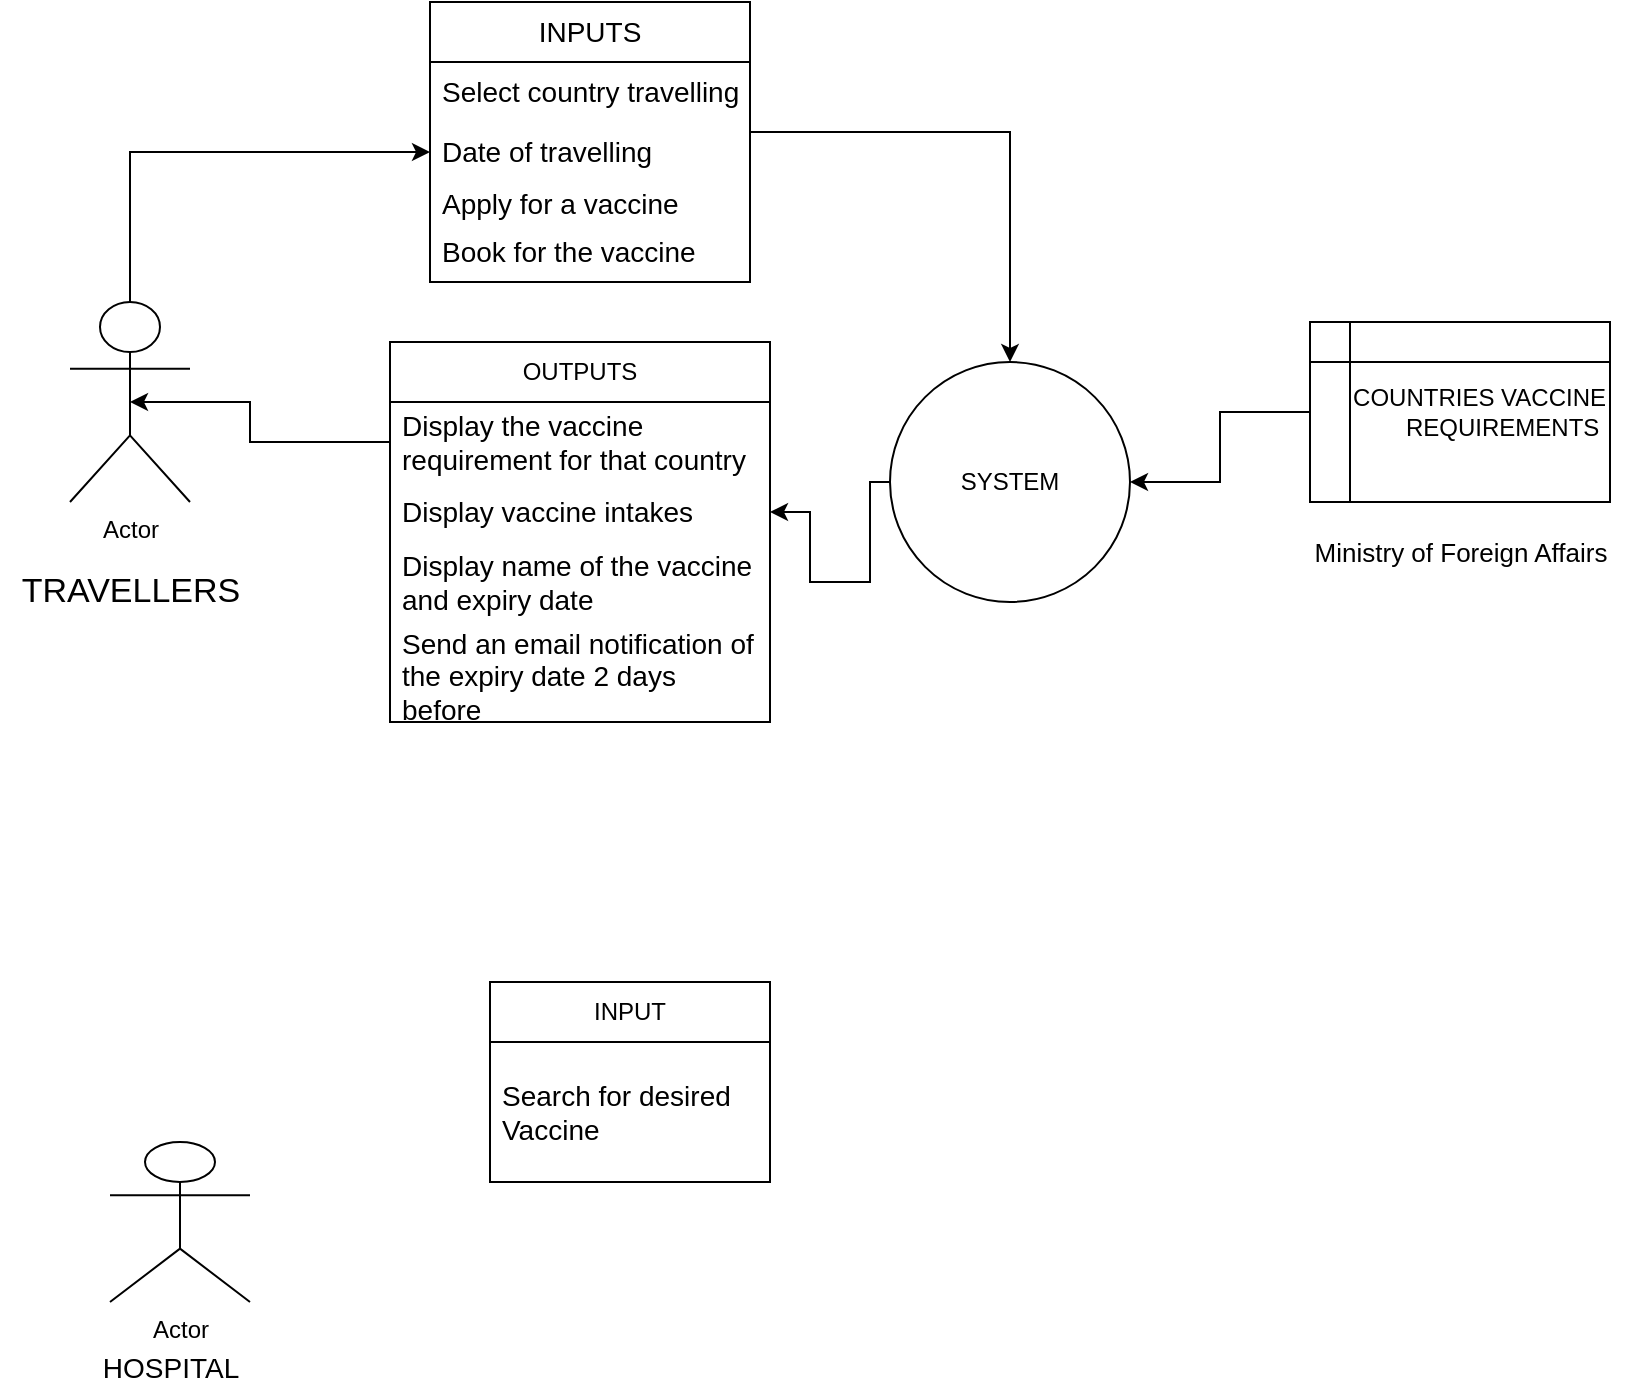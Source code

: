 <mxfile version="22.0.4" type="github">
  <diagram name="Page-1" id="rQiqq8WyKQuQtGKCiVco">
    <mxGraphModel dx="880" dy="446" grid="1" gridSize="10" guides="1" tooltips="1" connect="1" arrows="1" fold="1" page="1" pageScale="1" pageWidth="850" pageHeight="1100" background="#FFFFFF" math="0" shadow="0">
      <root>
        <mxCell id="0" />
        <mxCell id="1" parent="0" />
        <mxCell id="fNxhpOZee-MHplBEiG15-2" value="&lt;font style=&quot;font-size: 17px;&quot;&gt;TRAVELLERS&lt;/font&gt;" style="text;html=1;align=center;verticalAlign=middle;resizable=0;points=[];autosize=1;strokeColor=none;fillColor=none;" vertex="1" parent="1">
          <mxGeometry x="15" y="300" width="130" height="30" as="geometry" />
        </mxCell>
        <mxCell id="fNxhpOZee-MHplBEiG15-16" style="edgeStyle=orthogonalEdgeStyle;rounded=0;orthogonalLoop=1;jettySize=auto;html=1;exitX=0;exitY=0.5;exitDx=0;exitDy=0;entryX=1;entryY=0.5;entryDx=0;entryDy=0;" edge="1" parent="1" source="fNxhpOZee-MHplBEiG15-3" target="fNxhpOZee-MHplBEiG15-13">
          <mxGeometry relative="1" as="geometry">
            <Array as="points">
              <mxPoint x="450" y="260" />
              <mxPoint x="450" y="310" />
              <mxPoint x="420" y="310" />
              <mxPoint x="420" y="275" />
            </Array>
          </mxGeometry>
        </mxCell>
        <mxCell id="fNxhpOZee-MHplBEiG15-3" value="SYSTEM" style="ellipse;whiteSpace=wrap;html=1;aspect=fixed;" vertex="1" parent="1">
          <mxGeometry x="460" y="200" width="120" height="120" as="geometry" />
        </mxCell>
        <mxCell id="fNxhpOZee-MHplBEiG15-4" value="&lt;font style=&quot;font-size: 14px;&quot;&gt;INPUTS&lt;/font&gt;" style="swimlane;fontStyle=0;childLayout=stackLayout;horizontal=1;startSize=30;horizontalStack=0;resizeParent=1;resizeParentMax=0;resizeLast=0;collapsible=1;marginBottom=0;whiteSpace=wrap;html=1;" vertex="1" parent="1">
          <mxGeometry x="230" y="20" width="160" height="140" as="geometry" />
        </mxCell>
        <mxCell id="fNxhpOZee-MHplBEiG15-5" value="&lt;font style=&quot;font-size: 14px;&quot;&gt;Select country travelling&lt;/font&gt;" style="text;strokeColor=none;fillColor=none;align=left;verticalAlign=middle;spacingLeft=4;spacingRight=4;overflow=hidden;points=[[0,0.5],[1,0.5]];portConstraint=eastwest;rotatable=0;whiteSpace=wrap;html=1;" vertex="1" parent="fNxhpOZee-MHplBEiG15-4">
          <mxGeometry y="30" width="160" height="30" as="geometry" />
        </mxCell>
        <mxCell id="fNxhpOZee-MHplBEiG15-6" value="&lt;font style=&quot;font-size: 14px;&quot;&gt;Date of travelling&lt;/font&gt;" style="text;strokeColor=none;fillColor=none;align=left;verticalAlign=middle;spacingLeft=4;spacingRight=4;overflow=hidden;points=[[0,0.5],[1,0.5]];portConstraint=eastwest;rotatable=0;whiteSpace=wrap;html=1;" vertex="1" parent="fNxhpOZee-MHplBEiG15-4">
          <mxGeometry y="60" width="160" height="30" as="geometry" />
        </mxCell>
        <mxCell id="fNxhpOZee-MHplBEiG15-7" value="&lt;font style=&quot;font-size: 14px;&quot;&gt;Apply for a vaccine&lt;/font&gt;" style="text;strokeColor=none;fillColor=none;align=left;verticalAlign=middle;spacingLeft=4;spacingRight=4;overflow=hidden;points=[[0,0.5],[1,0.5]];portConstraint=eastwest;rotatable=0;whiteSpace=wrap;html=1;" vertex="1" parent="fNxhpOZee-MHplBEiG15-4">
          <mxGeometry y="90" width="160" height="20" as="geometry" />
        </mxCell>
        <mxCell id="fNxhpOZee-MHplBEiG15-18" value="&lt;span style=&quot;font-size: 14px;&quot;&gt;Book for the vaccine&lt;/span&gt;" style="text;strokeColor=none;fillColor=none;align=left;verticalAlign=middle;spacingLeft=4;spacingRight=4;overflow=hidden;points=[[0,0.5],[1,0.5]];portConstraint=eastwest;rotatable=0;whiteSpace=wrap;html=1;" vertex="1" parent="fNxhpOZee-MHplBEiG15-4">
          <mxGeometry y="110" width="160" height="30" as="geometry" />
        </mxCell>
        <mxCell id="fNxhpOZee-MHplBEiG15-10" style="edgeStyle=orthogonalEdgeStyle;rounded=0;orthogonalLoop=1;jettySize=auto;html=1;exitX=0.5;exitY=0;exitDx=0;exitDy=0;exitPerimeter=0;entryX=0;entryY=0.5;entryDx=0;entryDy=0;" edge="1" parent="1" source="fNxhpOZee-MHplBEiG15-1" target="fNxhpOZee-MHplBEiG15-6">
          <mxGeometry relative="1" as="geometry" />
        </mxCell>
        <mxCell id="fNxhpOZee-MHplBEiG15-1" value="Actor" style="shape=umlActor;verticalLabelPosition=bottom;verticalAlign=top;html=1;outlineConnect=0;" vertex="1" parent="1">
          <mxGeometry x="50" y="170" width="60" height="100" as="geometry" />
        </mxCell>
        <mxCell id="fNxhpOZee-MHplBEiG15-11" value="OUTPUTS" style="swimlane;fontStyle=0;childLayout=stackLayout;horizontal=1;startSize=30;horizontalStack=0;resizeParent=1;resizeParentMax=0;resizeLast=0;collapsible=1;marginBottom=0;whiteSpace=wrap;html=1;" vertex="1" parent="1">
          <mxGeometry x="210" y="190" width="190" height="190" as="geometry" />
        </mxCell>
        <mxCell id="fNxhpOZee-MHplBEiG15-12" value="&lt;font style=&quot;font-size: 14px;&quot;&gt;Display the vaccine requirement for that country&lt;/font&gt;" style="text;strokeColor=none;fillColor=none;align=left;verticalAlign=middle;spacingLeft=4;spacingRight=4;overflow=hidden;points=[[0,0.5],[1,0.5]];portConstraint=eastwest;rotatable=0;whiteSpace=wrap;html=1;" vertex="1" parent="fNxhpOZee-MHplBEiG15-11">
          <mxGeometry y="30" width="190" height="40" as="geometry" />
        </mxCell>
        <mxCell id="fNxhpOZee-MHplBEiG15-13" value="&lt;font style=&quot;font-size: 14px;&quot;&gt;Display vaccine intakes&lt;/font&gt;" style="text;strokeColor=none;fillColor=none;align=left;verticalAlign=middle;spacingLeft=4;spacingRight=4;overflow=hidden;points=[[0,0.5],[1,0.5]];portConstraint=eastwest;rotatable=0;whiteSpace=wrap;html=1;" vertex="1" parent="fNxhpOZee-MHplBEiG15-11">
          <mxGeometry y="70" width="190" height="30" as="geometry" />
        </mxCell>
        <mxCell id="fNxhpOZee-MHplBEiG15-14" value="&lt;font style=&quot;font-size: 14px;&quot;&gt;Display name of the vaccine and expiry date&lt;/font&gt;" style="text;strokeColor=none;fillColor=none;align=left;verticalAlign=middle;spacingLeft=4;spacingRight=4;overflow=hidden;points=[[0,0.5],[1,0.5]];portConstraint=eastwest;rotatable=0;whiteSpace=wrap;html=1;" vertex="1" parent="fNxhpOZee-MHplBEiG15-11">
          <mxGeometry y="100" width="190" height="40" as="geometry" />
        </mxCell>
        <mxCell id="fNxhpOZee-MHplBEiG15-19" value="&lt;font style=&quot;font-size: 14px;&quot;&gt;Send an email notification of the expiry date 2 days before&lt;/font&gt;" style="text;strokeColor=none;fillColor=none;align=left;verticalAlign=middle;spacingLeft=4;spacingRight=4;overflow=hidden;points=[[0,0.5],[1,0.5]];portConstraint=eastwest;rotatable=0;whiteSpace=wrap;html=1;" vertex="1" parent="fNxhpOZee-MHplBEiG15-11">
          <mxGeometry y="140" width="190" height="50" as="geometry" />
        </mxCell>
        <mxCell id="fNxhpOZee-MHplBEiG15-15" style="edgeStyle=orthogonalEdgeStyle;rounded=0;orthogonalLoop=1;jettySize=auto;html=1;exitX=1;exitY=0.5;exitDx=0;exitDy=0;entryX=0.5;entryY=0;entryDx=0;entryDy=0;" edge="1" parent="1" source="fNxhpOZee-MHplBEiG15-6" target="fNxhpOZee-MHplBEiG15-3">
          <mxGeometry relative="1" as="geometry">
            <Array as="points">
              <mxPoint x="390" y="85" />
              <mxPoint x="520" y="85" />
            </Array>
          </mxGeometry>
        </mxCell>
        <mxCell id="fNxhpOZee-MHplBEiG15-17" style="edgeStyle=orthogonalEdgeStyle;rounded=0;orthogonalLoop=1;jettySize=auto;html=1;exitX=0;exitY=0.5;exitDx=0;exitDy=0;entryX=0.5;entryY=0.5;entryDx=0;entryDy=0;entryPerimeter=0;" edge="1" parent="1" source="fNxhpOZee-MHplBEiG15-12" target="fNxhpOZee-MHplBEiG15-1">
          <mxGeometry relative="1" as="geometry">
            <Array as="points">
              <mxPoint x="140" y="240" />
              <mxPoint x="140" y="220" />
            </Array>
          </mxGeometry>
        </mxCell>
        <mxCell id="fNxhpOZee-MHplBEiG15-29" style="edgeStyle=orthogonalEdgeStyle;rounded=0;orthogonalLoop=1;jettySize=auto;html=1;exitX=0;exitY=0.5;exitDx=0;exitDy=0;" edge="1" parent="1" source="fNxhpOZee-MHplBEiG15-20" target="fNxhpOZee-MHplBEiG15-3">
          <mxGeometry relative="1" as="geometry" />
        </mxCell>
        <mxCell id="fNxhpOZee-MHplBEiG15-20" value="&lt;div style=&quot;&quot;&gt;&lt;span style=&quot;background-color: initial;&quot;&gt;COUNTRIES VACCINE REQUIREMENTS&amp;nbsp;&lt;/span&gt;&lt;/div&gt;" style="shape=internalStorage;whiteSpace=wrap;html=1;backgroundOutline=1;align=right;" vertex="1" parent="1">
          <mxGeometry x="670" y="180" width="150" height="90" as="geometry" />
        </mxCell>
        <mxCell id="fNxhpOZee-MHplBEiG15-22" value="&lt;font style=&quot;font-size: 13px;&quot;&gt;Ministry of Foreign Affairs&lt;/font&gt;" style="text;html=1;align=center;verticalAlign=middle;resizable=0;points=[];autosize=1;strokeColor=none;fillColor=none;" vertex="1" parent="1">
          <mxGeometry x="660" y="280" width="170" height="30" as="geometry" />
        </mxCell>
        <mxCell id="fNxhpOZee-MHplBEiG15-23" value="Actor" style="shape=umlActor;verticalLabelPosition=bottom;verticalAlign=top;html=1;outlineConnect=0;" vertex="1" parent="1">
          <mxGeometry x="70" y="590" width="70" height="80" as="geometry" />
        </mxCell>
        <mxCell id="fNxhpOZee-MHplBEiG15-24" value="&lt;font style=&quot;font-size: 14px;&quot;&gt;HOSPITAL&lt;/font&gt;" style="text;html=1;align=center;verticalAlign=middle;resizable=0;points=[];autosize=1;strokeColor=none;fillColor=none;" vertex="1" parent="1">
          <mxGeometry x="55" y="688" width="90" height="30" as="geometry" />
        </mxCell>
        <mxCell id="fNxhpOZee-MHplBEiG15-25" value="INPUT" style="swimlane;fontStyle=0;childLayout=stackLayout;horizontal=1;startSize=30;horizontalStack=0;resizeParent=1;resizeParentMax=0;resizeLast=0;collapsible=1;marginBottom=0;whiteSpace=wrap;html=1;" vertex="1" parent="1">
          <mxGeometry x="260" y="510" width="140" height="100" as="geometry" />
        </mxCell>
        <mxCell id="fNxhpOZee-MHplBEiG15-27" value="&lt;font style=&quot;font-size: 14px;&quot;&gt;Search for desired&amp;nbsp; Vaccine&lt;/font&gt;" style="text;strokeColor=none;fillColor=none;align=left;verticalAlign=middle;spacingLeft=4;spacingRight=4;overflow=hidden;points=[[0,0.5],[1,0.5]];portConstraint=eastwest;rotatable=0;whiteSpace=wrap;html=1;" vertex="1" parent="fNxhpOZee-MHplBEiG15-25">
          <mxGeometry y="30" width="140" height="70" as="geometry" />
        </mxCell>
      </root>
    </mxGraphModel>
  </diagram>
</mxfile>
